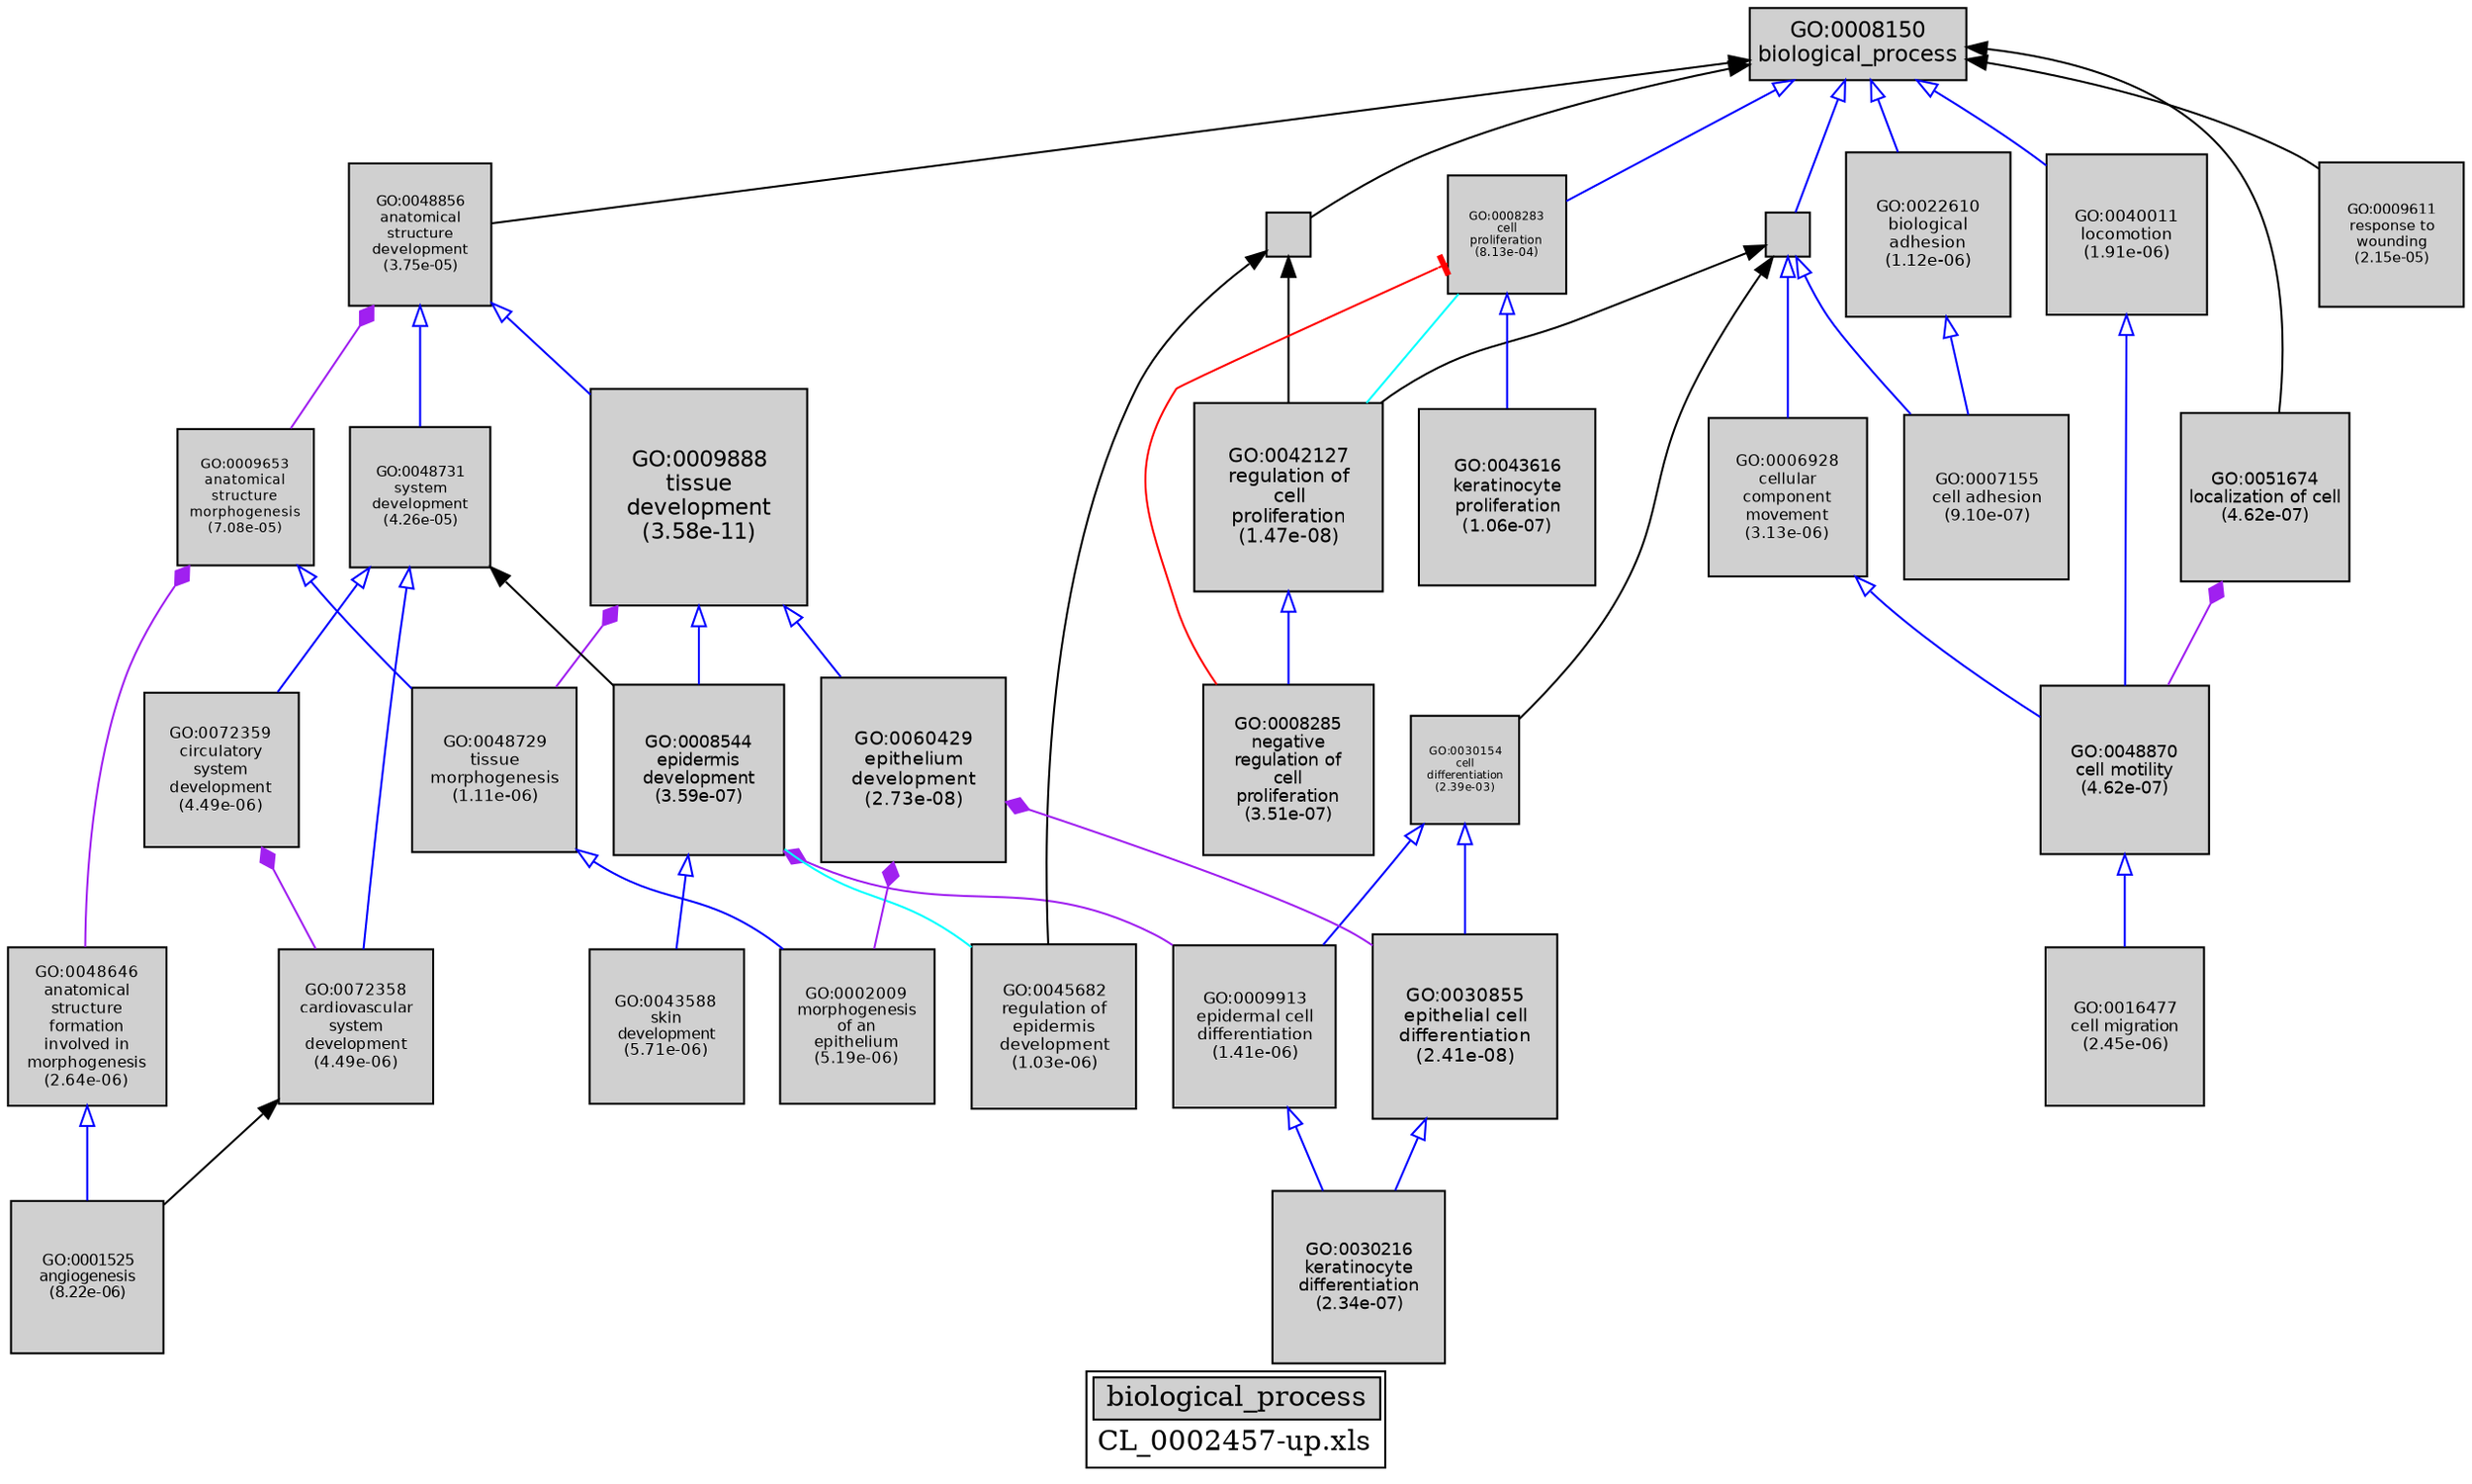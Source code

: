 digraph "biological_process" {
graph [ bgcolor = "#FFFFFF", label = <<TABLE COLOR="black" BGCOLOR="white"><TR><TD COLSPAN="2" BGCOLOR="#D0D0D0"><FONT COLOR="black">biological_process</FONT></TD></TR><TR><TD BORDER="0">CL_0002457-up.xls</TD></TR></TABLE>> ];
node [ fontname = "Helvetica" ];

subgraph "nodes" {

node [ style = "filled", fixedsize = "true", width = 1, shape = "box", fontsize = 9, fillcolor = "#D0D0D0", fontcolor = "black", color = "black" ];

"GO:0009987" [ URL = "#GO:0009987", label = "", width = 0.306552518719, shape = "box", height = 0.306552518719 ];
"GO:0008150" [ URL = "#GO:0008150", label = <<TABLE BORDER="0"><TR><TD>GO:0008150<BR/>biological_process</TD></TR></TABLE>>, width = 1.5, shape = "box", fontsize = 10.8 ];
"GO:0030855" [ URL = "#GO:0030855", label = <<TABLE BORDER="0"><TR><TD>GO:0030855<BR/>epithelial cell<BR/>differentiation<BR/>(2.41e-08)</TD></TR></TABLE>>, width = 1.28196757605, shape = "box", fontsize = 9.23016654756, height = 1.28196757605 ];
"GO:0048646" [ URL = "#GO:0048646", label = <<TABLE BORDER="0"><TR><TD>GO:0048646<BR/>anatomical<BR/>structure<BR/>formation<BR/>involved in<BR/>morphogenesis<BR/>(2.64e-06)</TD></TR></TABLE>>, width = 1.0982031274, shape = "box", fontsize = 7.90706251725, height = 1.0982031274 ];
"GO:0072359" [ URL = "#GO:0072359", label = <<TABLE BORDER="0"><TR><TD>GO:0072359<BR/>circulatory<BR/>system<BR/>development<BR/>(4.49e-06)</TD></TR></TABLE>>, width = 1.07550078563, shape = "box", fontsize = 7.74360565653, height = 1.07550078563 ];
"GO:0048729" [ URL = "#GO:0048729", label = <<TABLE BORDER="0"><TR><TD>GO:0048729<BR/>tissue<BR/>morphogenesis<BR/>(1.11e-06)</TD></TR></TABLE>>, width = 1.13440963194, shape = "box", fontsize = 8.16774934996, height = 1.13440963194 ];
"GO:0040011" [ URL = "#GO:0040011", label = <<TABLE BORDER="0"><TR><TD>GO:0040011<BR/>locomotion<BR/>(1.91e-06)</TD></TR></TABLE>>, width = 1.11194980719, shape = "box", fontsize = 8.00603861177, height = 1.11194980719 ];
"GO:0048870" [ URL = "#GO:0048870", label = <<TABLE BORDER="0"><TR><TD>GO:0048870<BR/>cell motility<BR/>(4.62e-07)</TD></TR></TABLE>>, width = 1.16980501656, shape = "box", fontsize = 8.42259611926, height = 1.16980501656 ];
"GO:0009653" [ URL = "#GO:0009653", label = <<TABLE BORDER="0"><TR><TD>GO:0009653<BR/>anatomical<BR/>structure<BR/>morphogenesis<BR/>(7.08e-05)</TD></TR></TABLE>>, width = 0.948642406013, shape = "box", fontsize = 6.8302253233, height = 0.948642406013 ];
"GO:0008285" [ URL = "#GO:0008285", label = <<TABLE BORDER="0"><TR><TD>GO:0008285<BR/>negative<BR/>regulation of<BR/>cell<BR/>proliferation<BR/>(3.51e-07)</TD></TR></TABLE>>, width = 1.18075550736, shape = "box", fontsize = 8.50143965299, height = 1.18075550736 ];
"GO:0043616" [ URL = "#GO:0043616", label = <<TABLE BORDER="0"><TR><TD>GO:0043616<BR/>keratinocyte<BR/>proliferation<BR/>(1.06e-07)</TD></TR></TABLE>>, width = 1.22696185328, shape = "box", fontsize = 8.83412534363, height = 1.22696185328 ];
"GO:0008544" [ URL = "#GO:0008544", label = <<TABLE BORDER="0"><TR><TD>GO:0008544<BR/>epidermis<BR/>development<BR/>(3.59e-07)</TD></TR></TABLE>>, width = 1.17982656211, shape = "box", fontsize = 8.49475124718, height = 1.17982656211 ];
"GO:0072358" [ URL = "#GO:0072358", label = <<TABLE BORDER="0"><TR><TD>GO:0072358<BR/>cardiovascular<BR/>system<BR/>development<BR/>(4.49e-06)</TD></TR></TABLE>>, width = 1.07550078563, shape = "box", fontsize = 7.74360565653, height = 1.07550078563 ];
"GO:0001525" [ URL = "#GO:0001525", label = <<TABLE BORDER="0"><TR><TD>GO:0001525<BR/>angiogenesis<BR/>(8.22e-06)</TD></TR></TABLE>>, width = 1.0490091825, shape = "box", fontsize = 7.55286611401, height = 1.0490091825 ];
"GO:0009913" [ URL = "#GO:0009913", label = <<TABLE BORDER="0"><TR><TD>GO:0009913<BR/>epidermal cell<BR/>differentiation<BR/>(1.41e-06)</TD></TR></TABLE>>, width = 1.12456998821, shape = "box", fontsize = 8.09690391509, height = 1.12456998821 ];
"GO:0030154" [ URL = "#GO:0030154", label = <<TABLE BORDER="0"><TR><TD>GO:0030154<BR/>cell<BR/>differentiation<BR/>(2.39e-03)</TD></TR></TABLE>>, width = 0.75641760603, shape = "box", fontsize = 5.44620676341, height = 0.75641760603 ];
"GO:0022610" [ URL = "#GO:0022610", label = <<TABLE BORDER="0"><TR><TD>GO:0022610<BR/>biological<BR/>adhesion<BR/>(1.12e-06)</TD></TR></TABLE>>, width = 1.13409815441, shape = "box", fontsize = 8.16550671173, height = 1.13409815441 ];
"GO:0048856" [ URL = "#GO:0048856", label = <<TABLE BORDER="0"><TR><TD>GO:0048856<BR/>anatomical<BR/>structure<BR/>development<BR/>(3.75e-05)</TD></TR></TABLE>>, width = 0.979336495112, shape = "box", fontsize = 7.05122276481, height = 0.979336495112 ];
"GO:0007155" [ URL = "#GO:0007155", label = <<TABLE BORDER="0"><TR><TD>GO:0007155<BR/>cell adhesion<BR/>(9.10e-07)</TD></TR></TABLE>>, width = 1.14252270602, shape = "box", fontsize = 8.22616348337, height = 1.14252270602 ];
"GO:0016477" [ URL = "#GO:0016477", label = <<TABLE BORDER="0"><TR><TD>GO:0016477<BR/>cell migration<BR/>(2.45e-06)</TD></TR></TABLE>>, width = 1.10140821748, shape = "box", fontsize = 7.93013916589, height = 1.10140821748 ];
"GO:0050789" [ URL = "#GO:0050789", label = "", width = 0.299190581829, shape = "box", height = 0.299190581829 ];
"GO:0009888" [ URL = "#GO:0009888", label = <<TABLE BORDER="0"><TR><TD>GO:0009888<BR/>tissue<BR/>development<BR/>(3.58e-11)</TD></TR></TABLE>>, width = 1.5, shape = "box", fontsize = 10.8, height = 1.5 ];
"GO:0045682" [ URL = "#GO:0045682", label = <<TABLE BORDER="0"><TR><TD>GO:0045682<BR/>regulation of<BR/>epidermis<BR/>development<BR/>(1.03e-06)</TD></TR></TABLE>>, width = 1.13738183782, shape = "box", fontsize = 8.1891492323, height = 1.13738183782 ];
"GO:0042127" [ URL = "#GO:0042127", label = <<TABLE BORDER="0"><TR><TD>GO:0042127<BR/>regulation of<BR/>cell<BR/>proliferation<BR/>(1.47e-08)</TD></TR></TABLE>>, width = 1.29973905109, shape = "box", fontsize = 9.35812116784, height = 1.29973905109 ];
"GO:0051674" [ URL = "#GO:0051674", label = <<TABLE BORDER="0"><TR><TD>GO:0051674<BR/>localization of cell<BR/>(4.62e-07)</TD></TR></TABLE>>, width = 1.16980501656, shape = "box", fontsize = 8.42259611926, height = 1.16980501656 ];
"GO:0009611" [ URL = "#GO:0009611", label = <<TABLE BORDER="0"><TR><TD>GO:0009611<BR/>response to<BR/>wounding<BR/>(2.15e-05)</TD></TR></TABLE>>, width = 1.00545861452, shape = "box", fontsize = 7.23930202456, height = 1.00545861452 ];
"GO:0006928" [ URL = "#GO:0006928", label = <<TABLE BORDER="0"><TR><TD>GO:0006928<BR/>cellular<BR/>component<BR/>movement<BR/>(3.13e-06)</TD></TR></TABLE>>, width = 1.09102220012, shape = "box", fontsize = 7.85535984088, height = 1.09102220012 ];
"GO:0048731" [ URL = "#GO:0048731", label = <<TABLE BORDER="0"><TR><TD>GO:0048731<BR/>system<BR/>development<BR/>(4.26e-05)</TD></TR></TABLE>>, width = 0.973253006516, shape = "box", fontsize = 7.00742164691, height = 0.973253006516 ];
"GO:0008283" [ URL = "#GO:0008283", label = <<TABLE BORDER="0"><TR><TD>GO:0008283<BR/>cell<BR/>proliferation<BR/>(8.13e-04)</TD></TR></TABLE>>, width = 0.820127099651, shape = "box", fontsize = 5.90491511749, height = 0.820127099651 ];
"GO:0002009" [ URL = "#GO:0002009", label = <<TABLE BORDER="0"><TR><TD>GO:0002009<BR/>morphogenesis<BR/>of an<BR/>epithelium<BR/>(5.19e-06)</TD></TR></TABLE>>, width = 1.06924434343, shape = "box", fontsize = 7.69855927268, height = 1.06924434343 ];
"GO:0030216" [ URL = "#GO:0030216", label = <<TABLE BORDER="0"><TR><TD>GO:0030216<BR/>keratinocyte<BR/>differentiation<BR/>(2.34e-07)</TD></TR></TABLE>>, width = 1.19667587888, shape = "box", fontsize = 8.6160663279, height = 1.19667587888 ];
"GO:0060429" [ URL = "#GO:0060429", label = <<TABLE BORDER="0"><TR><TD>GO:0060429<BR/>epithelium<BR/>development<BR/>(2.73e-08)</TD></TR></TABLE>>, width = 1.27741909833, shape = "box", fontsize = 9.19741750794, height = 1.27741909833 ];
"GO:0043588" [ URL = "#GO:0043588", label = <<TABLE BORDER="0"><TR><TD>GO:0043588<BR/>skin<BR/>development<BR/>(5.71e-06)</TD></TR></TABLE>>, width = 1.06509215226, shape = "box", fontsize = 7.66866349629, height = 1.06509215226 ];
}
subgraph "edges" {


edge [ dir = "back", weight = 1 ];
subgraph "regulates" {


edge [ color = "cyan", arrowtail = "none" ];
subgraph "positive" {


edge [ color = "green", arrowtail = "vee" ];
}
subgraph "negative" {


edge [ color = "red", arrowtail = "tee" ];
"GO:0008283" -> "GO:0008285";
}
"GO:0008283" -> "GO:0042127";
"GO:0008544" -> "GO:0045682";
}
subgraph "part_of" {


edge [ color = "purple", arrowtail = "diamond", weight = 2.5 ];
"GO:0060429" -> "GO:0030855";
"GO:0008544" -> "GO:0009913";
"GO:0048856" -> "GO:0009653";
"GO:0072359" -> "GO:0072358";
"GO:0009888" -> "GO:0048729";
"GO:0009653" -> "GO:0048646";
"GO:0051674" -> "GO:0048870";
"GO:0060429" -> "GO:0002009";
}
subgraph "is_a" {


edge [ color = "blue", arrowtail = "empty", weight = 5.0 ];
"GO:0006928" -> "GO:0048870";
"GO:0008283" -> "GO:0043616";
"GO:0048870" -> "GO:0016477";
"GO:0008150" -> "GO:0008283";
"GO:0042127" -> "GO:0008285";
"GO:0048729" -> "GO:0002009";
"GO:0022610" -> "GO:0007155";
"GO:0040011" -> "GO:0048870";
"GO:0009653" -> "GO:0048729";
"GO:0009987" -> "GO:0007155";
"GO:0030855" -> "GO:0030216";
"GO:0030154" -> "GO:0030855";
"GO:0009987" -> "GO:0006928";
"GO:0009888" -> "GO:0008544";
"GO:0048856" -> "GO:0048731";
"GO:0048856" -> "GO:0009888";
"GO:0009888" -> "GO:0060429";
"GO:0008150" -> "GO:0009987";
"GO:0008150" -> "GO:0022610";
"GO:0008544" -> "GO:0043588";
"GO:0048731" -> "GO:0072359";
"GO:0048731" -> "GO:0072358";
"GO:0009913" -> "GO:0030216";
"GO:0030154" -> "GO:0009913";
"GO:0048646" -> "GO:0001525";
"GO:0008150" -> "GO:0040011";
}
"GO:0008150" -> "GO:0048856";
"GO:0072358" -> "GO:0001525";
"GO:0050789" -> "GO:0042127";
"GO:0008150" -> "GO:0050789";
"GO:0048731" -> "GO:0008544";
"GO:0009987" -> "GO:0042127";
"GO:0050789" -> "GO:0045682";
"GO:0008150" -> "GO:0009611";
"GO:0008150" -> "GO:0051674";
"GO:0009987" -> "GO:0030154";
}
}

